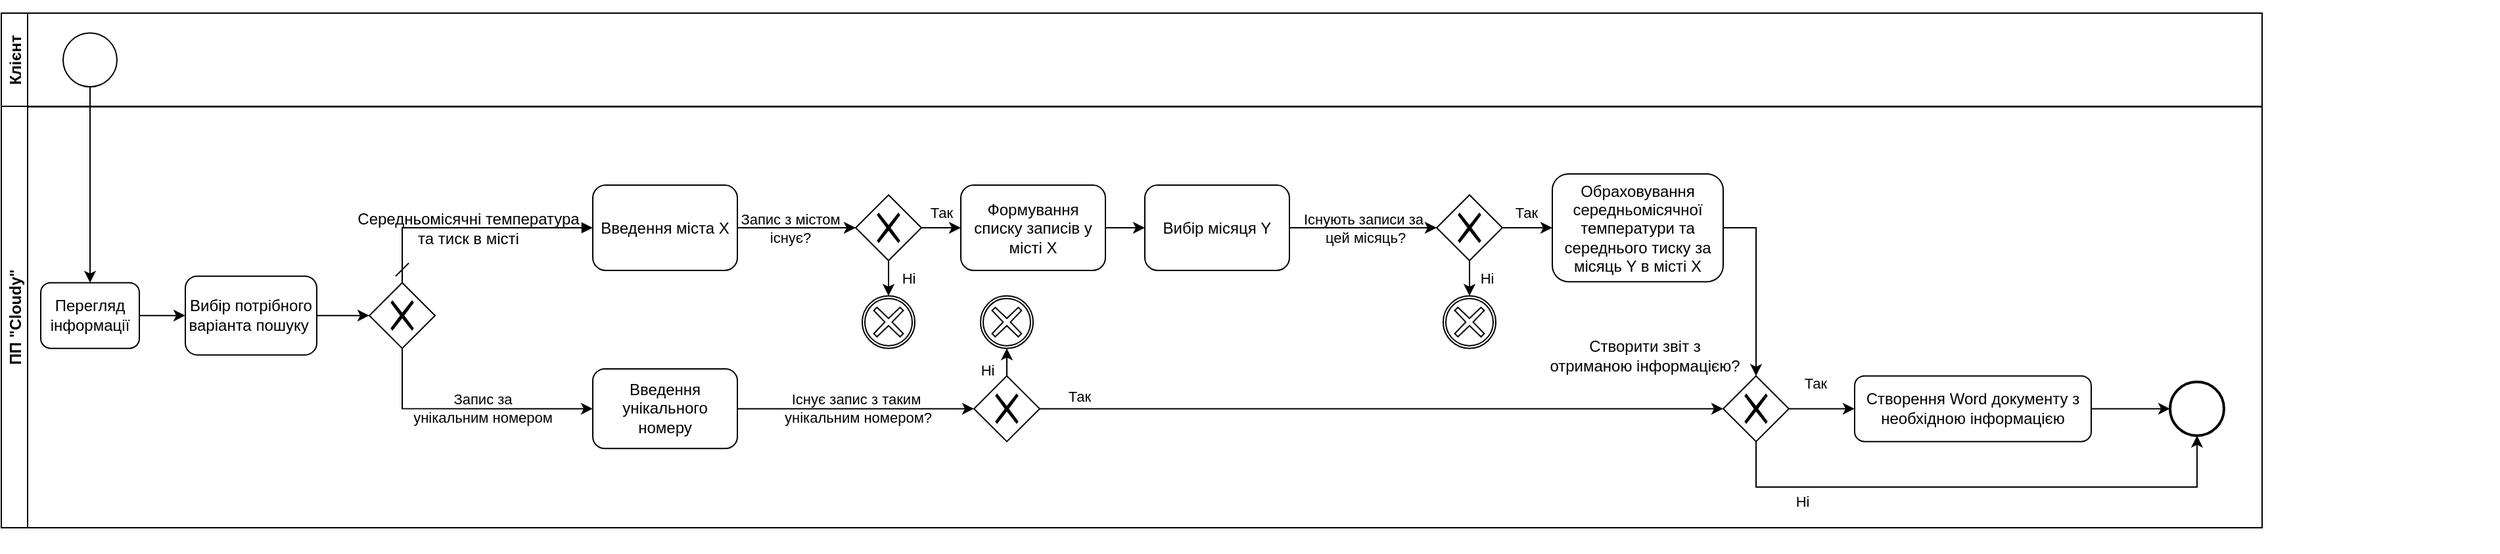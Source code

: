 <mxfile version="13.9.9" type="device" pages="2"><diagram id="jX7A7fqC59R0A6pDkDlC" name="BPMN"><mxGraphModel dx="979" dy="846" grid="1" gridSize="10" guides="1" tooltips="1" connect="1" arrows="1" fold="1" page="1" pageScale="1" pageWidth="827" pageHeight="1169" math="0" shadow="0"><root><mxCell id="0"/><mxCell id="1" parent="0"/><mxCell id="qwL0thjTW_urgr0m1G49-43" value="" style="group" parent="1" vertex="1" connectable="0"><mxGeometry x="1060" y="1088.67" width="1900" height="420" as="geometry"/></mxCell><mxCell id="qwL0thjTW_urgr0m1G49-1" value="Клієнт" style="swimlane;startSize=20;horizontal=0;" parent="qwL0thjTW_urgr0m1G49-43" vertex="1"><mxGeometry y="9.33" width="1720" height="71.33" as="geometry"><mxRectangle x="1060" y="1090" width="30" height="60" as="alternateBounds"/></mxGeometry></mxCell><mxCell id="qwL0thjTW_urgr0m1G49-2" value="" style="ellipse;whiteSpace=wrap;html=1;aspect=fixed;" parent="qwL0thjTW_urgr0m1G49-1" vertex="1"><mxGeometry x="47" y="15.17" width="41" height="41" as="geometry"/></mxCell><mxCell id="_UHgrcl7k6KCFq1lHl16-33" value="Ні" style="edgeStyle=orthogonalEdgeStyle;rounded=0;orthogonalLoop=1;jettySize=auto;html=1;exitX=0.5;exitY=0;exitDx=0;exitDy=0;entryX=0.5;entryY=1;entryDx=0;entryDy=0;labelBackgroundColor=none;" parent="qwL0thjTW_urgr0m1G49-43" source="_UHgrcl7k6KCFq1lHl16-13" target="_UHgrcl7k6KCFq1lHl16-14" edge="1"><mxGeometry x="-0.587" y="15" relative="1" as="geometry"><mxPoint as="offset"/></mxGeometry></mxCell><mxCell id="_UHgrcl7k6KCFq1lHl16-13" value="" style="shape=mxgraph.bpmn.shape;html=1;verticalLabelPosition=bottom;labelBackgroundColor=#ffffff;verticalAlign=top;align=center;perimeter=rhombusPerimeter;background=gateway;outlineConnect=0;outline=none;symbol=exclusiveGw;" parent="qwL0thjTW_urgr0m1G49-43" vertex="1"><mxGeometry x="740" y="285.67" width="50" height="50" as="geometry"/></mxCell><mxCell id="_UHgrcl7k6KCFq1lHl16-14" value="" style="shape=mxgraph.bpmn.shape;html=1;verticalLabelPosition=bottom;labelBackgroundColor=#ffffff;verticalAlign=top;align=center;perimeter=ellipsePerimeter;outlineConnect=0;outline=boundInt;symbol=cancel;" parent="qwL0thjTW_urgr0m1G49-43" vertex="1"><mxGeometry x="745" y="224.67" width="40" height="40" as="geometry"/></mxCell><mxCell id="_UHgrcl7k6KCFq1lHl16-21" value="" style="shape=mxgraph.bpmn.shape;html=1;verticalLabelPosition=bottom;labelBackgroundColor=#ffffff;verticalAlign=top;align=center;perimeter=rhombusPerimeter;background=gateway;outlineConnect=0;outline=none;symbol=exclusiveGw;" parent="qwL0thjTW_urgr0m1G49-43" vertex="1"><mxGeometry x="1092" y="147.84" width="50" height="50" as="geometry"/></mxCell><mxCell id="_UHgrcl7k6KCFq1lHl16-22" value="" style="shape=mxgraph.bpmn.shape;html=1;verticalLabelPosition=bottom;labelBackgroundColor=#ffffff;verticalAlign=top;align=center;perimeter=ellipsePerimeter;outlineConnect=0;outline=boundInt;symbol=cancel;" parent="qwL0thjTW_urgr0m1G49-43" vertex="1"><mxGeometry x="1097" y="224.67" width="40" height="40" as="geometry"/></mxCell><mxCell id="_UHgrcl7k6KCFq1lHl16-20" value="Ні" style="edgeStyle=orthogonalEdgeStyle;rounded=0;orthogonalLoop=1;jettySize=auto;html=1;exitX=0.5;exitY=1;exitDx=0;exitDy=0;entryX=0.5;entryY=0;entryDx=0;entryDy=0;" parent="qwL0thjTW_urgr0m1G49-43" source="_UHgrcl7k6KCFq1lHl16-21" target="_UHgrcl7k6KCFq1lHl16-22" edge="1"><mxGeometry x="0.006" y="13" relative="1" as="geometry"><mxPoint as="offset"/></mxGeometry></mxCell><mxCell id="_UHgrcl7k6KCFq1lHl16-24" value="Обраховування середньомісячної температури та середнього тиску за місяць Y в місті Х" style="shape=ext;rounded=1;html=1;whiteSpace=wrap;" parent="qwL0thjTW_urgr0m1G49-43" vertex="1"><mxGeometry x="1180" y="131.77" width="130" height="82.15" as="geometry"/></mxCell><mxCell id="_UHgrcl7k6KCFq1lHl16-25" value="Так" style="edgeStyle=orthogonalEdgeStyle;rounded=0;orthogonalLoop=1;jettySize=auto;html=1;exitX=1;exitY=0.5;exitDx=0;exitDy=0;entryX=0;entryY=0.5;entryDx=0;entryDy=0;" parent="qwL0thjTW_urgr0m1G49-43" source="_UHgrcl7k6KCFq1lHl16-21" target="_UHgrcl7k6KCFq1lHl16-24" edge="1"><mxGeometry x="-0.053" y="12" relative="1" as="geometry"><mxPoint as="offset"/></mxGeometry></mxCell><mxCell id="_UHgrcl7k6KCFq1lHl16-34" value="Створити звіт з &lt;br&gt;отриманою інформацією?" style="text;html=1;align=center;verticalAlign=middle;resizable=0;points=[];autosize=1;" parent="qwL0thjTW_urgr0m1G49-43" vertex="1"><mxGeometry x="1170" y="255.67" width="160" height="30" as="geometry"/></mxCell><mxCell id="_UHgrcl7k6KCFq1lHl16-35" value="Середньомісячні температура &lt;br&gt;та тиск в місті" style="text;html=1;align=center;verticalAlign=middle;resizable=0;points=[];autosize=1;" parent="qwL0thjTW_urgr0m1G49-43" vertex="1"><mxGeometry x="265" y="157.84" width="180" height="30" as="geometry"/></mxCell><mxCell id="qwL0thjTW_urgr0m1G49-44" value="" style="shape=mxgraph.bpmn.shape;html=1;verticalLabelPosition=bottom;labelBackgroundColor=#ffffff;verticalAlign=top;align=center;perimeter=rhombusPerimeter;background=gateway;outlineConnect=0;outline=none;symbol=exclusiveGw;" parent="qwL0thjTW_urgr0m1G49-43" vertex="1"><mxGeometry x="280" y="214.67" width="50" height="50" as="geometry"/></mxCell><mxCell id="_UHgrcl7k6KCFq1lHl16-8" value="" style="shape=mxgraph.bpmn.shape;html=1;verticalLabelPosition=bottom;labelBackgroundColor=#ffffff;verticalAlign=top;align=center;perimeter=rhombusPerimeter;background=gateway;outlineConnect=0;outline=none;symbol=exclusiveGw;" parent="qwL0thjTW_urgr0m1G49-43" vertex="1"><mxGeometry x="650" y="147.85" width="50" height="50" as="geometry"/></mxCell><mxCell id="_UHgrcl7k6KCFq1lHl16-10" value="" style="shape=mxgraph.bpmn.shape;html=1;verticalLabelPosition=bottom;labelBackgroundColor=#ffffff;verticalAlign=top;align=center;perimeter=ellipsePerimeter;outlineConnect=0;outline=boundInt;symbol=cancel;" parent="qwL0thjTW_urgr0m1G49-43" vertex="1"><mxGeometry x="655" y="224.67" width="40" height="40" as="geometry"/></mxCell><mxCell id="_UHgrcl7k6KCFq1lHl16-11" value="Ні" style="edgeStyle=orthogonalEdgeStyle;rounded=0;orthogonalLoop=1;jettySize=auto;html=1;exitX=0.5;exitY=1;exitDx=0;exitDy=0;entryX=0.5;entryY=0;entryDx=0;entryDy=0;" parent="qwL0thjTW_urgr0m1G49-43" source="_UHgrcl7k6KCFq1lHl16-8" target="_UHgrcl7k6KCFq1lHl16-10" edge="1"><mxGeometry x="0.006" y="15" relative="1" as="geometry"><mxPoint as="offset"/></mxGeometry></mxCell><mxCell id="_UHgrcl7k6KCFq1lHl16-16" value="Формування списку записів у місті Х" style="shape=ext;rounded=1;html=1;whiteSpace=wrap;" parent="qwL0thjTW_urgr0m1G49-43" vertex="1"><mxGeometry x="730" y="140.35" width="110" height="65" as="geometry"/></mxCell><mxCell id="_UHgrcl7k6KCFq1lHl16-17" value="Так" style="edgeStyle=orthogonalEdgeStyle;rounded=0;orthogonalLoop=1;jettySize=auto;html=1;exitX=1;exitY=0.5;exitDx=0;exitDy=0;entryX=0;entryY=0.5;entryDx=0;entryDy=0;" parent="qwL0thjTW_urgr0m1G49-43" source="_UHgrcl7k6KCFq1lHl16-8" target="_UHgrcl7k6KCFq1lHl16-16" edge="1"><mxGeometry y="12" relative="1" as="geometry"><mxPoint as="offset"/></mxGeometry></mxCell><mxCell id="qwL0thjTW_urgr0m1G49-3" value="ПП &quot;Cloudy&quot;" style="swimlane;startSize=20;horizontal=0;" parent="1" vertex="1"><mxGeometry x="1060" y="1169" width="1720" height="321" as="geometry"><mxRectangle x="1060" y="1160" width="760" height="130" as="alternateBounds"/></mxGeometry></mxCell><mxCell id="qwL0thjTW_urgr0m1G49-42" style="edgeStyle=orthogonalEdgeStyle;rounded=0;orthogonalLoop=1;jettySize=auto;html=1;exitX=1;exitY=0.5;exitDx=0;exitDy=0;entryX=0;entryY=0.5;entryDx=0;entryDy=0;" parent="qwL0thjTW_urgr0m1G49-3" source="qwL0thjTW_urgr0m1G49-5" target="qwL0thjTW_urgr0m1G49-41" edge="1"><mxGeometry relative="1" as="geometry"/></mxCell><mxCell id="qwL0thjTW_urgr0m1G49-5" value="Перегляд інформації" style="shape=ext;rounded=1;html=1;whiteSpace=wrap;" parent="qwL0thjTW_urgr0m1G49-3" vertex="1"><mxGeometry x="30" y="134.33" width="75" height="50" as="geometry"/></mxCell><mxCell id="_UHgrcl7k6KCFq1lHl16-30" style="edgeStyle=orthogonalEdgeStyle;rounded=0;orthogonalLoop=1;jettySize=auto;html=1;exitX=1;exitY=0.5;exitDx=0;exitDy=0;entryX=0;entryY=0.5;entryDx=0;entryDy=0;" parent="qwL0thjTW_urgr0m1G49-3" source="qwL0thjTW_urgr0m1G49-37" target="qwL0thjTW_urgr0m1G49-39" edge="1"><mxGeometry relative="1" as="geometry"/></mxCell><mxCell id="qwL0thjTW_urgr0m1G49-37" value="Створення Word документу з необхідною інформацією" style="shape=ext;rounded=1;html=1;whiteSpace=wrap;" parent="qwL0thjTW_urgr0m1G49-3" vertex="1"><mxGeometry x="1410" y="205.34" width="180" height="50" as="geometry"/></mxCell><mxCell id="qwL0thjTW_urgr0m1G49-39" value="" style="ellipse;whiteSpace=wrap;html=1;aspect=fixed;strokeWidth=2;" parent="qwL0thjTW_urgr0m1G49-3" vertex="1"><mxGeometry x="1650" y="209.84" width="41" height="41" as="geometry"/></mxCell><mxCell id="qwL0thjTW_urgr0m1G49-41" value="Вибір потрібного варіанта пошуку&amp;nbsp;" style="shape=ext;rounded=1;html=1;whiteSpace=wrap;" parent="qwL0thjTW_urgr0m1G49-3" vertex="1"><mxGeometry x="140" y="129.34" width="100" height="60" as="geometry"/></mxCell><mxCell id="qwL0thjTW_urgr0m1G49-46" value="Введення міста Х" style="shape=ext;rounded=1;html=1;whiteSpace=wrap;" parent="qwL0thjTW_urgr0m1G49-3" vertex="1"><mxGeometry x="450" y="60" width="110" height="65" as="geometry"/></mxCell><mxCell id="qwL0thjTW_urgr0m1G49-48" value="Введення унікального номеру" style="shape=ext;rounded=1;html=1;whiteSpace=wrap;" parent="qwL0thjTW_urgr0m1G49-3" vertex="1"><mxGeometry x="450" y="200" width="110" height="60.67" as="geometry"/></mxCell><mxCell id="_UHgrcl7k6KCFq1lHl16-18" value="Вибір місяця Y" style="shape=ext;rounded=1;html=1;whiteSpace=wrap;" parent="qwL0thjTW_urgr0m1G49-3" vertex="1"><mxGeometry x="870" y="60" width="110" height="65" as="geometry"/></mxCell><mxCell id="_UHgrcl7k6KCFq1lHl16-29" value="Так" style="edgeStyle=orthogonalEdgeStyle;rounded=0;orthogonalLoop=1;jettySize=auto;html=1;exitX=1;exitY=0.5;exitDx=0;exitDy=0;entryX=0;entryY=0.5;entryDx=0;entryDy=0;" parent="qwL0thjTW_urgr0m1G49-3" source="_UHgrcl7k6KCFq1lHl16-26" target="qwL0thjTW_urgr0m1G49-37" edge="1"><mxGeometry x="-0.2" y="19" relative="1" as="geometry"><mxPoint as="offset"/></mxGeometry></mxCell><mxCell id="_UHgrcl7k6KCFq1lHl16-31" value="Ні" style="edgeStyle=orthogonalEdgeStyle;rounded=0;orthogonalLoop=1;jettySize=auto;html=1;exitX=0.5;exitY=1;exitDx=0;exitDy=0;entryX=0.5;entryY=1;entryDx=0;entryDy=0;" parent="qwL0thjTW_urgr0m1G49-3" source="_UHgrcl7k6KCFq1lHl16-26" target="qwL0thjTW_urgr0m1G49-39" edge="1"><mxGeometry x="-0.66" y="-11" relative="1" as="geometry"><Array as="points"><mxPoint x="1335" y="290"/><mxPoint x="1671" y="290"/></Array><mxPoint as="offset"/></mxGeometry></mxCell><mxCell id="_UHgrcl7k6KCFq1lHl16-26" value="" style="shape=mxgraph.bpmn.shape;html=1;verticalLabelPosition=bottom;labelBackgroundColor=#ffffff;verticalAlign=top;align=center;perimeter=rhombusPerimeter;background=gateway;outlineConnect=0;outline=none;symbol=exclusiveGw;" parent="qwL0thjTW_urgr0m1G49-3" vertex="1"><mxGeometry x="1310" y="205.34" width="50" height="50" as="geometry"/></mxCell><mxCell id="qwL0thjTW_urgr0m1G49-4" value="" style="endArrow=classic;html=1;entryX=0.5;entryY=0;entryDx=0;entryDy=0;exitX=0.5;exitY=1;exitDx=0;exitDy=0;" parent="1" source="qwL0thjTW_urgr0m1G49-2" target="qwL0thjTW_urgr0m1G49-5" edge="1"><mxGeometry width="50" height="50" relative="1" as="geometry"><mxPoint x="2187.38" y="2243.17" as="sourcePoint"/><mxPoint x="2187" y="2289" as="targetPoint"/></mxGeometry></mxCell><mxCell id="_UHgrcl7k6KCFq1lHl16-15" value="Існує запис з таким&lt;br&gt;&amp;nbsp;унікальним номером?" style="edgeStyle=orthogonalEdgeStyle;rounded=0;orthogonalLoop=1;jettySize=auto;html=1;exitX=1;exitY=0.5;exitDx=0;exitDy=0;entryX=0;entryY=0.5;entryDx=0;entryDy=0;labelBackgroundColor=none;" parent="1" source="qwL0thjTW_urgr0m1G49-48" target="_UHgrcl7k6KCFq1lHl16-13" edge="1"><mxGeometry relative="1" as="geometry"/></mxCell><mxCell id="_UHgrcl7k6KCFq1lHl16-28" value="Так" style="edgeStyle=orthogonalEdgeStyle;rounded=0;orthogonalLoop=1;jettySize=auto;html=1;exitX=1;exitY=0.5;exitDx=0;exitDy=0;entryX=0;entryY=0.5;entryDx=0;entryDy=0;" parent="1" source="_UHgrcl7k6KCFq1lHl16-13" target="_UHgrcl7k6KCFq1lHl16-26" edge="1"><mxGeometry x="-0.885" y="9" relative="1" as="geometry"><mxPoint x="2350" y="1349" as="targetPoint"/><mxPoint as="offset"/></mxGeometry></mxCell><mxCell id="_UHgrcl7k6KCFq1lHl16-23" value="Існують записи за&lt;br&gt;&amp;nbsp;цей місяць?" style="edgeStyle=orthogonalEdgeStyle;rounded=0;orthogonalLoop=1;jettySize=auto;html=1;exitX=1;exitY=0.5;exitDx=0;exitDy=0;entryX=0;entryY=0.5;entryDx=0;entryDy=0;labelBackgroundColor=none;" parent="1" source="_UHgrcl7k6KCFq1lHl16-18" target="_UHgrcl7k6KCFq1lHl16-21" edge="1"><mxGeometry relative="1" as="geometry"/></mxCell><mxCell id="_UHgrcl7k6KCFq1lHl16-27" style="edgeStyle=orthogonalEdgeStyle;rounded=0;orthogonalLoop=1;jettySize=auto;html=1;exitX=1;exitY=0.5;exitDx=0;exitDy=0;entryX=0.5;entryY=0;entryDx=0;entryDy=0;" parent="1" source="_UHgrcl7k6KCFq1lHl16-24" target="_UHgrcl7k6KCFq1lHl16-26" edge="1"><mxGeometry relative="1" as="geometry"/></mxCell><mxCell id="qwL0thjTW_urgr0m1G49-45" style="edgeStyle=orthogonalEdgeStyle;rounded=0;orthogonalLoop=1;jettySize=auto;html=1;exitX=1;exitY=0.5;exitDx=0;exitDy=0;entryX=0;entryY=0.5;entryDx=0;entryDy=0;" parent="1" source="qwL0thjTW_urgr0m1G49-41" target="qwL0thjTW_urgr0m1G49-44" edge="1"><mxGeometry relative="1" as="geometry"/></mxCell><mxCell id="_UHgrcl7k6KCFq1lHl16-1" value="Запис за &lt;br&gt;унікальним номером" style="edgeStyle=orthogonalEdgeStyle;rounded=0;orthogonalLoop=1;jettySize=auto;html=1;exitX=0.5;exitY=1;exitDx=0;exitDy=0;entryX=0;entryY=0.5;entryDx=0;entryDy=0;labelBackgroundColor=none;" parent="1" source="qwL0thjTW_urgr0m1G49-44" target="qwL0thjTW_urgr0m1G49-48" edge="1"><mxGeometry x="0.116" relative="1" as="geometry"><mxPoint as="offset"/></mxGeometry></mxCell><mxCell id="_UHgrcl7k6KCFq1lHl16-32" value="" style="startArrow=dash;startSize=8;endArrow=block;endFill=1;endSize=6;html=1;labelBackgroundColor=none;entryX=0;entryY=0.5;entryDx=0;entryDy=0;exitX=0.5;exitY=0;exitDx=0;exitDy=0;edgeStyle=orthogonalEdgeStyle;rounded=0;" parent="1" source="qwL0thjTW_urgr0m1G49-44" target="qwL0thjTW_urgr0m1G49-46" edge="1"><mxGeometry width="100" relative="1" as="geometry"><mxPoint x="1410" y="1310" as="sourcePoint"/><mxPoint x="1510" y="1310" as="targetPoint"/></mxGeometry></mxCell><mxCell id="_UHgrcl7k6KCFq1lHl16-9" value="Запис з містом&lt;br&gt;існує?" style="edgeStyle=orthogonalEdgeStyle;rounded=0;orthogonalLoop=1;jettySize=auto;html=1;exitX=1;exitY=0.5;exitDx=0;exitDy=0;entryX=0;entryY=0.5;entryDx=0;entryDy=0;labelBackgroundColor=none;" parent="1" source="qwL0thjTW_urgr0m1G49-46" target="_UHgrcl7k6KCFq1lHl16-8" edge="1"><mxGeometry x="-0.111" relative="1" as="geometry"><Array as="points"><mxPoint x="1680" y="1262"/><mxPoint x="1680" y="1262"/></Array><mxPoint as="offset"/></mxGeometry></mxCell><mxCell id="_UHgrcl7k6KCFq1lHl16-19" style="edgeStyle=orthogonalEdgeStyle;rounded=0;orthogonalLoop=1;jettySize=auto;html=1;exitX=1;exitY=0.5;exitDx=0;exitDy=0;entryX=0;entryY=0.5;entryDx=0;entryDy=0;" parent="1" source="_UHgrcl7k6KCFq1lHl16-16" target="_UHgrcl7k6KCFq1lHl16-18" edge="1"><mxGeometry relative="1" as="geometry"/></mxCell></root></mxGraphModel></diagram><diagram id="iA40M6uZ2bExbCHM2UuF" name="IDEF0"><mxGraphModel dx="2934" dy="987" grid="1" gridSize="10" guides="1" tooltips="1" connect="1" arrows="1" fold="1" page="1" pageScale="1" pageWidth="827" pageHeight="1169" math="0" shadow="0"><root><mxCell id="IDdfXHCGoogYPFHHsDvr-0"/><mxCell id="IDdfXHCGoogYPFHHsDvr-1" parent="IDdfXHCGoogYPFHHsDvr-0"/><mxCell id="IDdfXHCGoogYPFHHsDvr-2" value="&lt;span lang=&quot;UK&quot; style=&quot;white-space: normal ; font-size: 18px ; line-height: 15.693px&quot;&gt;Обробка даних про погоду&lt;/span&gt;" style="rounded=0;whiteSpace=wrap;html=1;fontSize=18;fontFamily=Tahoma;fontStyle=0" vertex="1" parent="IDdfXHCGoogYPFHHsDvr-1"><mxGeometry x="-58" y="610" width="250" height="160" as="geometry"/></mxCell><mxCell id="IDdfXHCGoogYPFHHsDvr-3" value="" style="endArrow=classic;html=1;fontFamily=Tahoma;fontSize=18;entryX=0;entryY=0.25;entryDx=0;entryDy=0;" edge="1" parent="IDdfXHCGoogYPFHHsDvr-1"><mxGeometry width="50" height="50" relative="1" as="geometry"><mxPoint x="-228" y="658" as="sourcePoint"/><mxPoint x="-58" y="657.5" as="targetPoint"/></mxGeometry></mxCell><mxCell id="IDdfXHCGoogYPFHHsDvr-4" value="БД cloudy" style="text;html=1;align=center;verticalAlign=middle;resizable=0;points=[];labelBackgroundColor=#ffffff;fontSize=18;fontFamily=Tahoma;" vertex="1" connectable="0" parent="IDdfXHCGoogYPFHHsDvr-3"><mxGeometry x="0.271" relative="1" as="geometry"><mxPoint x="-28" y="-17.68" as="offset"/></mxGeometry></mxCell><mxCell id="IDdfXHCGoogYPFHHsDvr-5" value="" style="endArrow=classic;html=1;fontFamily=Tahoma;fontSize=18;entryX=0;entryY=0.25;entryDx=0;entryDy=0;" edge="1" parent="IDdfXHCGoogYPFHHsDvr-1"><mxGeometry width="50" height="50" relative="1" as="geometry"><mxPoint x="-228" y="720.5" as="sourcePoint"/><mxPoint x="-58" y="720" as="targetPoint"/></mxGeometry></mxCell><mxCell id="IDdfXHCGoogYPFHHsDvr-6" value="Оновлені дані про погоду" style="text;html=1;align=center;verticalAlign=middle;resizable=0;points=[];labelBackgroundColor=#ffffff;fontSize=18;fontFamily=Tahoma;" vertex="1" connectable="0" parent="IDdfXHCGoogYPFHHsDvr-5"><mxGeometry x="0.271" relative="1" as="geometry"><mxPoint x="-48" y="-17.68" as="offset"/></mxGeometry></mxCell><mxCell id="IDdfXHCGoogYPFHHsDvr-7" value="" style="endArrow=classic;html=1;fontFamily=Tahoma;fontSize=18;entryX=0;entryY=0.25;entryDx=0;entryDy=0;" edge="1" parent="IDdfXHCGoogYPFHHsDvr-1"><mxGeometry width="50" height="50" relative="1" as="geometry"><mxPoint x="74.5" y="480" as="sourcePoint"/><mxPoint x="74" y="610" as="targetPoint"/></mxGeometry></mxCell><mxCell id="IDdfXHCGoogYPFHHsDvr-8" value="Регламент роботи&amp;nbsp;&lt;br&gt;із даними про погоду" style="text;html=1;align=center;verticalAlign=middle;resizable=0;points=[];labelBackgroundColor=#ffffff;fontSize=18;fontFamily=Tahoma;rotation=-90;" vertex="1" connectable="0" parent="IDdfXHCGoogYPFHHsDvr-7"><mxGeometry x="0.271" relative="1" as="geometry"><mxPoint x="-28" y="-53" as="offset"/></mxGeometry></mxCell><mxCell id="IDdfXHCGoogYPFHHsDvr-9" value="" style="endArrow=classic;html=1;fontFamily=Tahoma;fontSize=18;entryX=0;entryY=0.25;entryDx=0;entryDy=0;" edge="1" parent="IDdfXHCGoogYPFHHsDvr-1"><mxGeometry width="50" height="50" relative="1" as="geometry"><mxPoint x="-8" y="932.5" as="sourcePoint"/><mxPoint x="-8" y="770" as="targetPoint"/></mxGeometry></mxCell><mxCell id="IDdfXHCGoogYPFHHsDvr-10" value="ПП &quot;Cloudy&quot;" style="text;html=1;align=center;verticalAlign=middle;resizable=0;points=[];labelBackgroundColor=#ffffff;fontSize=18;fontFamily=Tahoma;rotation=-90;" vertex="1" connectable="0" parent="IDdfXHCGoogYPFHHsDvr-9"><mxGeometry x="0.271" relative="1" as="geometry"><mxPoint x="-20" y="0.17" as="offset"/></mxGeometry></mxCell><mxCell id="IDdfXHCGoogYPFHHsDvr-11" value="" style="endArrow=classic;html=1;fontFamily=Tahoma;fontSize=18;entryX=0;entryY=0.25;entryDx=0;entryDy=0;" edge="1" parent="IDdfXHCGoogYPFHHsDvr-1"><mxGeometry width="50" height="50" relative="1" as="geometry"><mxPoint x="42" y="932.5" as="sourcePoint"/><mxPoint x="42" y="770" as="targetPoint"/></mxGeometry></mxCell><mxCell id="IDdfXHCGoogYPFHHsDvr-12" value="Серевер БД MySQL" style="text;html=1;align=center;verticalAlign=middle;resizable=0;points=[];labelBackgroundColor=#ffffff;fontSize=18;fontFamily=Tahoma;rotation=-90;" vertex="1" connectable="0" parent="IDdfXHCGoogYPFHHsDvr-11"><mxGeometry x="0.271" relative="1" as="geometry"><mxPoint x="-20" y="30.5" as="offset"/></mxGeometry></mxCell><mxCell id="IDdfXHCGoogYPFHHsDvr-13" value="" style="endArrow=classic;html=1;fontFamily=Tahoma;fontSize=18;entryX=0;entryY=0.25;entryDx=0;entryDy=0;" edge="1" parent="IDdfXHCGoogYPFHHsDvr-1"><mxGeometry width="50" height="50" relative="1" as="geometry"><mxPoint x="93" y="932.5" as="sourcePoint"/><mxPoint x="93" y="770" as="targetPoint"/></mxGeometry></mxCell><mxCell id="IDdfXHCGoogYPFHHsDvr-14" value="Framework .NET" style="text;html=1;align=center;verticalAlign=middle;resizable=0;points=[];labelBackgroundColor=#ffffff;fontSize=18;fontFamily=Tahoma;rotation=-90;" vertex="1" connectable="0" parent="IDdfXHCGoogYPFHHsDvr-13"><mxGeometry x="0.271" relative="1" as="geometry"><mxPoint x="-20" y="30.5" as="offset"/></mxGeometry></mxCell><mxCell id="IDdfXHCGoogYPFHHsDvr-15" value="" style="endArrow=classic;html=1;fontFamily=Tahoma;fontSize=18;entryX=0;entryY=0.25;entryDx=0;entryDy=0;" edge="1" parent="IDdfXHCGoogYPFHHsDvr-1"><mxGeometry width="50" height="50" relative="1" as="geometry"><mxPoint x="192" y="689.83" as="sourcePoint"/><mxPoint x="362" y="689.33" as="targetPoint"/></mxGeometry></mxCell><mxCell id="IDdfXHCGoogYPFHHsDvr-16" value="Оновлена&lt;br&gt;БД cloudy" style="text;html=1;align=center;verticalAlign=middle;resizable=0;points=[];labelBackgroundColor=#ffffff;fontSize=18;fontFamily=Tahoma;" vertex="1" connectable="0" parent="IDdfXHCGoogYPFHHsDvr-15"><mxGeometry x="0.271" relative="1" as="geometry"><mxPoint x="-28" y="-30.18" as="offset"/></mxGeometry></mxCell><mxCell id="IDdfXHCGoogYPFHHsDvr-17" value="A-0" style="text;html=1;strokeColor=none;fillColor=none;align=center;verticalAlign=middle;whiteSpace=wrap;rounded=0;fontFamily=Tahoma;fontSize=18;" vertex="1" parent="IDdfXHCGoogYPFHHsDvr-1"><mxGeometry x="152" y="783" width="40" height="20" as="geometry"/></mxCell><mxCell id="IDdfXHCGoogYPFHHsDvr-18" value="&lt;h1 style=&quot;text-align: center ; font-size: 26px&quot;&gt;Контекстна діаграма&lt;br&gt;&amp;nbsp;процесу обробки даних про погоду компанії &quot;Cloudy&quot; (TO-BE) у нотації IDEF0&amp;nbsp;&lt;/h1&gt;&lt;p&gt;&lt;br&gt;&lt;/p&gt;&lt;p&gt;&lt;i&gt;Точка зору робітника компанії&lt;/i&gt;&lt;/p&gt;" style="text;html=1;strokeColor=none;fillColor=none;spacing=5;spacingTop=-20;whiteSpace=wrap;overflow=hidden;rounded=0;fontFamily=Tahoma;fontSize=18;" vertex="1" parent="IDdfXHCGoogYPFHHsDvr-1"><mxGeometry x="-310" y="110" width="790" height="280" as="geometry"/></mxCell><mxCell id="IDdfXHCGoogYPFHHsDvr-19" value="0" style="text;html=1;strokeColor=none;fillColor=none;align=center;verticalAlign=middle;whiteSpace=wrap;rounded=0;fontFamily=Tahoma;fontSize=18;" vertex="1" parent="IDdfXHCGoogYPFHHsDvr-1"><mxGeometry x="145" y="740" width="40" height="20" as="geometry"/></mxCell><mxCell id="IDdfXHCGoogYPFHHsDvr-20" value="" style="endArrow=classic;html=1;fontFamily=Tahoma;fontSize=18;entryX=0;entryY=0.25;entryDx=0;entryDy=0;" edge="1" parent="IDdfXHCGoogYPFHHsDvr-1"><mxGeometry width="50" height="50" relative="1" as="geometry"><mxPoint x="145" y="932.5" as="sourcePoint"/><mxPoint x="145" y="770" as="targetPoint"/></mxGeometry></mxCell><mxCell id="IDdfXHCGoogYPFHHsDvr-21" value="Співробітник компанії" style="text;html=1;align=center;verticalAlign=middle;resizable=0;points=[];labelBackgroundColor=#ffffff;fontSize=18;fontFamily=Tahoma;rotation=-90;" vertex="1" connectable="0" parent="IDdfXHCGoogYPFHHsDvr-20"><mxGeometry x="0.271" relative="1" as="geometry"><mxPoint x="-20" y="40.17" as="offset"/></mxGeometry></mxCell><mxCell id="IDdfXHCGoogYPFHHsDvr-22" style="edgeStyle=orthogonalEdgeStyle;rounded=1;orthogonalLoop=1;jettySize=auto;html=1;exitX=1;exitY=0.5;exitDx=0;exitDy=0;entryX=0;entryY=0.25;entryDx=0;entryDy=0;" edge="1" parent="IDdfXHCGoogYPFHHsDvr-1" source="IDdfXHCGoogYPFHHsDvr-24" target="IDdfXHCGoogYPFHHsDvr-25"><mxGeometry relative="1" as="geometry"/></mxCell><mxCell id="IDdfXHCGoogYPFHHsDvr-23" value="&lt;font style=&quot;font-size: 16px&quot;&gt;Інформація про погоду із&amp;nbsp;&lt;br&gt;&lt;/font&gt;&lt;span style=&quot;font-size: 16px&quot;&gt;БД &lt;/span&gt;&lt;font face=&quot;tahoma&quot;&gt;&lt;span style=&quot;font-size: 18px&quot;&gt;cloudy&lt;/span&gt;&lt;/font&gt;" style="text;html=1;align=center;verticalAlign=middle;resizable=0;points=[];labelBackgroundColor=#ffffff;" vertex="1" connectable="0" parent="IDdfXHCGoogYPFHHsDvr-22"><mxGeometry x="-0.492" y="1" relative="1" as="geometry"><mxPoint x="28.33" y="-23.39" as="offset"/></mxGeometry></mxCell><mxCell id="IDdfXHCGoogYPFHHsDvr-24" value="&lt;font style=&quot;font-size: 18px&quot;&gt;Перегляд даних&lt;/font&gt;" style="rounded=0;whiteSpace=wrap;html=1;" vertex="1" parent="IDdfXHCGoogYPFHHsDvr-1"><mxGeometry x="-410" y="1480" width="200" height="108.71" as="geometry"/></mxCell><mxCell id="IDdfXHCGoogYPFHHsDvr-25" value="&lt;font style=&quot;font-size: 18px&quot;&gt;Редагування даних&lt;/font&gt;" style="rounded=0;whiteSpace=wrap;html=1;" vertex="1" parent="IDdfXHCGoogYPFHHsDvr-1"><mxGeometry y="1620" width="200" height="108.71" as="geometry"/></mxCell><mxCell id="IDdfXHCGoogYPFHHsDvr-26" value="&lt;font&gt;&lt;font style=&quot;font-size: 18px&quot;&gt;Додавання даних&lt;/font&gt;&lt;br&gt;&lt;/font&gt;" style="rounded=0;whiteSpace=wrap;html=1;" vertex="1" parent="IDdfXHCGoogYPFHHsDvr-1"><mxGeometry x="410" y="1740" width="200" height="108.71" as="geometry"/></mxCell><mxCell id="IDdfXHCGoogYPFHHsDvr-27" value="" style="endArrow=classic;html=1;" edge="1" parent="IDdfXHCGoogYPFHHsDvr-1"><mxGeometry width="50" height="50" relative="1" as="geometry"><mxPoint x="-570.0" y="1539.0" as="sourcePoint"/><mxPoint x="-410.0" y="1538.71" as="targetPoint"/></mxGeometry></mxCell><mxCell id="IDdfXHCGoogYPFHHsDvr-28" value="&lt;font style=&quot;font-size: 16px ; background-color: rgb(255 , 255 , 255)&quot;&gt;БД &lt;/font&gt;&lt;font style=&quot;background-color: rgb(255 , 255 , 255) ; font-size: 18px&quot; face=&quot;tahoma&quot;&gt;cloudy&lt;/font&gt;" style="text;html=1;align=center;verticalAlign=middle;resizable=0;points=[];autosize=1;" vertex="1" parent="IDdfXHCGoogYPFHHsDvr-1"><mxGeometry x="-535" y="1510" width="90" height="20" as="geometry"/></mxCell><mxCell id="IDdfXHCGoogYPFHHsDvr-29" value="" style="endArrow=classic;html=1;" edge="1" parent="IDdfXHCGoogYPFHHsDvr-1"><mxGeometry width="50" height="50" relative="1" as="geometry"><mxPoint x="-400.0" y="2140" as="sourcePoint"/><mxPoint x="-400.0" y="1588.71" as="targetPoint"/></mxGeometry></mxCell><mxCell id="IDdfXHCGoogYPFHHsDvr-30" value="" style="endArrow=classic;html=1;exitX=0.02;exitY=1.163;exitDx=0;exitDy=0;exitPerimeter=0;" edge="1" parent="IDdfXHCGoogYPFHHsDvr-1" source="IDdfXHCGoogYPFHHsDvr-34"><mxGeometry width="50" height="50" relative="1" as="geometry"><mxPoint x="-330" y="2210" as="sourcePoint"/><mxPoint x="-340.0" y="1588.71" as="targetPoint"/></mxGeometry></mxCell><mxCell id="IDdfXHCGoogYPFHHsDvr-31" value="" style="endArrow=classic;html=1;" edge="1" parent="IDdfXHCGoogYPFHHsDvr-1"><mxGeometry width="50" height="50" relative="1" as="geometry"><mxPoint x="-280.0" y="2260" as="sourcePoint"/><mxPoint x="-280.0" y="1588.71" as="targetPoint"/></mxGeometry></mxCell><mxCell id="IDdfXHCGoogYPFHHsDvr-32" value="" style="endArrow=classic;html=1;" edge="1" parent="IDdfXHCGoogYPFHHsDvr-1"><mxGeometry width="50" height="50" relative="1" as="geometry"><mxPoint x="-220.0" y="2300" as="sourcePoint"/><mxPoint x="-220.0" y="1588.71" as="targetPoint"/></mxGeometry></mxCell><mxCell id="IDdfXHCGoogYPFHHsDvr-33" value="&lt;font style=&quot;font-size: 16px ; background-color: rgb(255 , 255 , 255)&quot;&gt;Сервер БД My SQL&lt;/font&gt;" style="text;html=1;align=center;verticalAlign=middle;resizable=0;points=[];autosize=1;rotation=270;" vertex="1" parent="IDdfXHCGoogYPFHHsDvr-1"><mxGeometry x="-500" y="2040" width="160" height="20" as="geometry"/></mxCell><mxCell id="IDdfXHCGoogYPFHHsDvr-34" value="&lt;font style=&quot;font-size: 16px ; background-color: rgb(255 , 255 , 255)&quot;&gt;Оновлені дані про погоду&lt;/font&gt;" style="text;html=1;align=center;verticalAlign=middle;resizable=0;points=[];autosize=1;rotation=270;" vertex="1" parent="IDdfXHCGoogYPFHHsDvr-1"><mxGeometry x="-455" y="2120" width="200" height="20" as="geometry"/></mxCell><mxCell id="IDdfXHCGoogYPFHHsDvr-35" value="&lt;font style=&quot;font-size: 16px&quot;&gt;&lt;span style=&quot;background-color: rgb(255 , 255 , 255)&quot;&gt;Співробітник компанії&lt;/span&gt;&lt;br&gt;&lt;/font&gt;" style="text;html=1;align=center;verticalAlign=middle;resizable=0;points=[];autosize=1;rotation=270;" vertex="1" parent="IDdfXHCGoogYPFHHsDvr-1"><mxGeometry x="-390" y="2160" width="180" height="20" as="geometry"/></mxCell><mxCell id="IDdfXHCGoogYPFHHsDvr-36" value="&lt;font style=&quot;font-size: 16px ; background-color: rgb(255 , 255 , 255)&quot;&gt;Framework.NET&lt;/font&gt;" style="text;html=1;align=center;verticalAlign=middle;resizable=0;points=[];autosize=1;rotation=270;" vertex="1" parent="IDdfXHCGoogYPFHHsDvr-1"><mxGeometry x="-300" y="2220" width="130" height="20" as="geometry"/></mxCell><mxCell id="IDdfXHCGoogYPFHHsDvr-37" value="&lt;font style=&quot;font-size: 16px ; background-color: rgb(255 , 255 , 255)&quot;&gt;Оновлені дані&lt;/font&gt;" style="text;html=1;align=center;verticalAlign=middle;resizable=0;points=[];autosize=1;" vertex="1" parent="IDdfXHCGoogYPFHHsDvr-1"><mxGeometry x="-160" y="1680" width="120" height="20" as="geometry"/></mxCell><mxCell id="IDdfXHCGoogYPFHHsDvr-38" value="" style="endArrow=classic;html=1;" edge="1" parent="IDdfXHCGoogYPFHHsDvr-1"><mxGeometry width="50" height="50" relative="1" as="geometry"><mxPoint x="-160.0" y="1709.0" as="sourcePoint"/><mxPoint x="4.547e-13" y="1709.0" as="targetPoint"/></mxGeometry></mxCell><mxCell id="IDdfXHCGoogYPFHHsDvr-41" value="&lt;font style=&quot;background-color: rgb(255 , 255 , 255)&quot;&gt;&lt;span style=&quot;font-size: 16px&quot;&gt;Оновлена БД &lt;/span&gt;&lt;br&gt;&lt;font face=&quot;tahoma&quot;&gt;&lt;span style=&quot;font-size: 18px&quot;&gt;cloudy&lt;/span&gt;&lt;/font&gt;&lt;br&gt;&lt;/font&gt;" style="text;html=1;align=center;verticalAlign=middle;resizable=0;points=[];autosize=1;" vertex="1" parent="IDdfXHCGoogYPFHHsDvr-1"><mxGeometry x="640" y="1740" width="120" height="40" as="geometry"/></mxCell><mxCell id="IDdfXHCGoogYPFHHsDvr-42" value="" style="endArrow=classic;html=1;" edge="1" parent="IDdfXHCGoogYPFHHsDvr-1"><mxGeometry width="50" height="50" relative="1" as="geometry"><mxPoint x="610" y="1789.0" as="sourcePoint"/><mxPoint x="800" y="1789" as="targetPoint"/></mxGeometry></mxCell><mxCell id="IDdfXHCGoogYPFHHsDvr-43" value="" style="endArrow=classic;html=1;edgeStyle=orthogonalEdgeStyle;" edge="1" parent="IDdfXHCGoogYPFHHsDvr-1"><mxGeometry width="50" height="50" relative="1" as="geometry"><mxPoint x="200.0" y="1650" as="sourcePoint"/><mxPoint x="407" y="1770" as="targetPoint"/><Array as="points"><mxPoint x="310" y="1650"/><mxPoint x="310" y="1770"/><mxPoint x="407" y="1770"/></Array></mxGeometry></mxCell><mxCell id="IDdfXHCGoogYPFHHsDvr-44" value="&lt;font style=&quot;font-size: 16px ; background-color: rgb(255 , 255 , 255)&quot;&gt;Відредаговані дані&lt;/font&gt;" style="text;html=1;align=center;verticalAlign=middle;resizable=0;points=[];autosize=1;" vertex="1" parent="IDdfXHCGoogYPFHHsDvr-1"><mxGeometry x="200" y="1620" width="150" height="20" as="geometry"/></mxCell><mxCell id="IDdfXHCGoogYPFHHsDvr-45" value="" style="endArrow=classic;html=1;edgeStyle=orthogonalEdgeStyle;entryX=-0.016;entryY=0.404;entryDx=0;entryDy=0;entryPerimeter=0;" edge="1" parent="IDdfXHCGoogYPFHHsDvr-1" target="IDdfXHCGoogYPFHHsDvr-25"><mxGeometry width="50" height="50" relative="1" as="geometry"><mxPoint x="-490.0" y="1540" as="sourcePoint"/><mxPoint x="-530" y="1660" as="targetPoint"/><Array as="points"><mxPoint x="-490" y="1540"/><mxPoint x="-490" y="1664"/></Array></mxGeometry></mxCell><mxCell id="IDdfXHCGoogYPFHHsDvr-46" value="" style="endArrow=classic;html=1;edgeStyle=orthogonalEdgeStyle;entryX=0;entryY=0.75;entryDx=0;entryDy=0;" edge="1" parent="IDdfXHCGoogYPFHHsDvr-1" target="IDdfXHCGoogYPFHHsDvr-26"><mxGeometry width="50" height="50" relative="1" as="geometry"><mxPoint x="-550.0" y="1539.0" as="sourcePoint"/><mxPoint x="-570" y="1820" as="targetPoint"/><Array as="points"><mxPoint x="-550" y="1822"/></Array></mxGeometry></mxCell><mxCell id="IDdfXHCGoogYPFHHsDvr-47" value="" style="endArrow=classic;html=1;edgeStyle=orthogonalEdgeStyle;entryX=0;entryY=0.5;entryDx=0;entryDy=0;" edge="1" parent="IDdfXHCGoogYPFHHsDvr-1" target="IDdfXHCGoogYPFHHsDvr-26"><mxGeometry width="50" height="50" relative="1" as="geometry"><mxPoint x="-130.0" y="1710" as="sourcePoint"/><mxPoint x="-130" y="1790" as="targetPoint"/><Array as="points"><mxPoint x="-130" y="1794"/></Array></mxGeometry></mxCell><mxCell id="IDdfXHCGoogYPFHHsDvr-48" value="" style="endArrow=classic;html=1;edgeStyle=orthogonalEdgeStyle;" edge="1" parent="IDdfXHCGoogYPFHHsDvr-1" target="IDdfXHCGoogYPFHHsDvr-26"><mxGeometry width="50" height="50" relative="1" as="geometry"><mxPoint x="-400.0" y="2020" as="sourcePoint"/><mxPoint x="-110" y="2140" as="targetPoint"/><Array as="points"><mxPoint x="420" y="2020"/></Array></mxGeometry></mxCell><mxCell id="IDdfXHCGoogYPFHHsDvr-49" value="" style="endArrow=classic;html=1;edgeStyle=orthogonalEdgeStyle;" edge="1" parent="IDdfXHCGoogYPFHHsDvr-1"><mxGeometry width="50" height="50" relative="1" as="geometry"><mxPoint x="-340.0" y="2060" as="sourcePoint"/><mxPoint x="480.0" y="1850" as="targetPoint"/></mxGeometry></mxCell><mxCell id="IDdfXHCGoogYPFHHsDvr-50" value="" style="endArrow=classic;html=1;edgeStyle=orthogonalEdgeStyle;" edge="1" parent="IDdfXHCGoogYPFHHsDvr-1"><mxGeometry width="50" height="50" relative="1" as="geometry"><mxPoint x="-280.0" y="2100" as="sourcePoint"/><mxPoint x="540.0" y="1850" as="targetPoint"/></mxGeometry></mxCell><mxCell id="IDdfXHCGoogYPFHHsDvr-51" value="" style="endArrow=classic;html=1;edgeStyle=orthogonalEdgeStyle;" edge="1" parent="IDdfXHCGoogYPFHHsDvr-1"><mxGeometry width="50" height="50" relative="1" as="geometry"><mxPoint x="-220.0" y="2140" as="sourcePoint"/><mxPoint x="590.0" y="1850" as="targetPoint"/></mxGeometry></mxCell><mxCell id="IDdfXHCGoogYPFHHsDvr-52" value="" style="endArrow=classic;html=1;edgeStyle=orthogonalEdgeStyle;" edge="1" parent="IDdfXHCGoogYPFHHsDvr-1"><mxGeometry width="50" height="50" relative="1" as="geometry"><mxPoint x="-400.0" y="1860" as="sourcePoint"/><mxPoint x="10.0" y="1729.0" as="targetPoint"/><Array as="points"><mxPoint x="10" y="1860"/></Array></mxGeometry></mxCell><mxCell id="IDdfXHCGoogYPFHHsDvr-53" value="" style="endArrow=classic;html=1;edgeStyle=orthogonalEdgeStyle;" edge="1" parent="IDdfXHCGoogYPFHHsDvr-1"><mxGeometry width="50" height="50" relative="1" as="geometry"><mxPoint x="-280.0" y="1940" as="sourcePoint"/><mxPoint x="130.0" y="1730" as="targetPoint"/><Array as="points"><mxPoint x="130" y="1940"/></Array></mxGeometry></mxCell><mxCell id="IDdfXHCGoogYPFHHsDvr-54" value="" style="endArrow=classic;html=1;edgeStyle=orthogonalEdgeStyle;" edge="1" parent="IDdfXHCGoogYPFHHsDvr-1"><mxGeometry width="50" height="50" relative="1" as="geometry"><mxPoint x="-340.0" y="1900" as="sourcePoint"/><mxPoint x="70.0" y="1730" as="targetPoint"/><Array as="points"><mxPoint x="70" y="1900"/></Array></mxGeometry></mxCell><mxCell id="IDdfXHCGoogYPFHHsDvr-55" value="" style="endArrow=classic;html=1;edgeStyle=orthogonalEdgeStyle;" edge="1" parent="IDdfXHCGoogYPFHHsDvr-1"><mxGeometry width="50" height="50" relative="1" as="geometry"><mxPoint x="-220.0" y="1980" as="sourcePoint"/><mxPoint x="190.0" y="1730" as="targetPoint"/><Array as="points"><mxPoint x="190" y="1980"/></Array></mxGeometry></mxCell><mxCell id="IDdfXHCGoogYPFHHsDvr-56" value="" style="endArrow=classic;html=1;fontFamily=Tahoma;fontSize=18;entryX=0;entryY=0.25;entryDx=0;entryDy=0;" edge="1" parent="IDdfXHCGoogYPFHHsDvr-1"><mxGeometry width="50" height="50" relative="1" as="geometry"><mxPoint x="90.5" y="1490" as="sourcePoint"/><mxPoint x="90.0" y="1620" as="targetPoint"/></mxGeometry></mxCell><mxCell id="IDdfXHCGoogYPFHHsDvr-57" value="Регламент роботи &lt;br&gt;із даними про погоду" style="text;html=1;align=center;verticalAlign=middle;resizable=0;points=[];labelBackgroundColor=#ffffff;fontSize=18;fontFamily=Tahoma;rotation=-90;" vertex="1" connectable="0" parent="IDdfXHCGoogYPFHHsDvr-56"><mxGeometry x="0.271" relative="1" as="geometry"><mxPoint x="-28" y="-53" as="offset"/></mxGeometry></mxCell><mxCell id="IDdfXHCGoogYPFHHsDvr-58" value="" style="endArrow=classic;html=1;edgeStyle=orthogonalEdgeStyle;endFill=1;entryX=0.25;entryY=0;entryDx=0;entryDy=0;" edge="1" parent="IDdfXHCGoogYPFHHsDvr-1" target="IDdfXHCGoogYPFHHsDvr-26"><mxGeometry width="50" height="50" relative="1" as="geometry"><mxPoint x="90.0" y="1560.36" as="sourcePoint"/><mxPoint x="410" y="1730.36" as="targetPoint"/><Array as="points"><mxPoint x="460" y="1560"/></Array></mxGeometry></mxCell><mxCell id="IDdfXHCGoogYPFHHsDvr-59" value="&lt;h1 style=&quot;text-align: center ; font-size: 26px&quot;&gt;Діаграма декомпозиції&lt;br&gt;&amp;nbsp;процесу обробки даних про погоду компанії &quot;Cloudy&quot; (TO-BE) у нотації IDEF0&amp;nbsp;&lt;/h1&gt;&lt;p&gt;&lt;br&gt;&lt;/p&gt;&lt;p&gt;&lt;i&gt;Точка зору робітника компанії&lt;/i&gt;&lt;/p&gt;" style="text;html=1;strokeColor=none;fillColor=none;spacing=5;spacingTop=-20;whiteSpace=wrap;overflow=hidden;rounded=0;fontFamily=Tahoma;fontSize=18;" vertex="1" parent="IDdfXHCGoogYPFHHsDvr-1"><mxGeometry x="-295" y="1190" width="790" height="210" as="geometry"/></mxCell></root></mxGraphModel></diagram></mxfile>